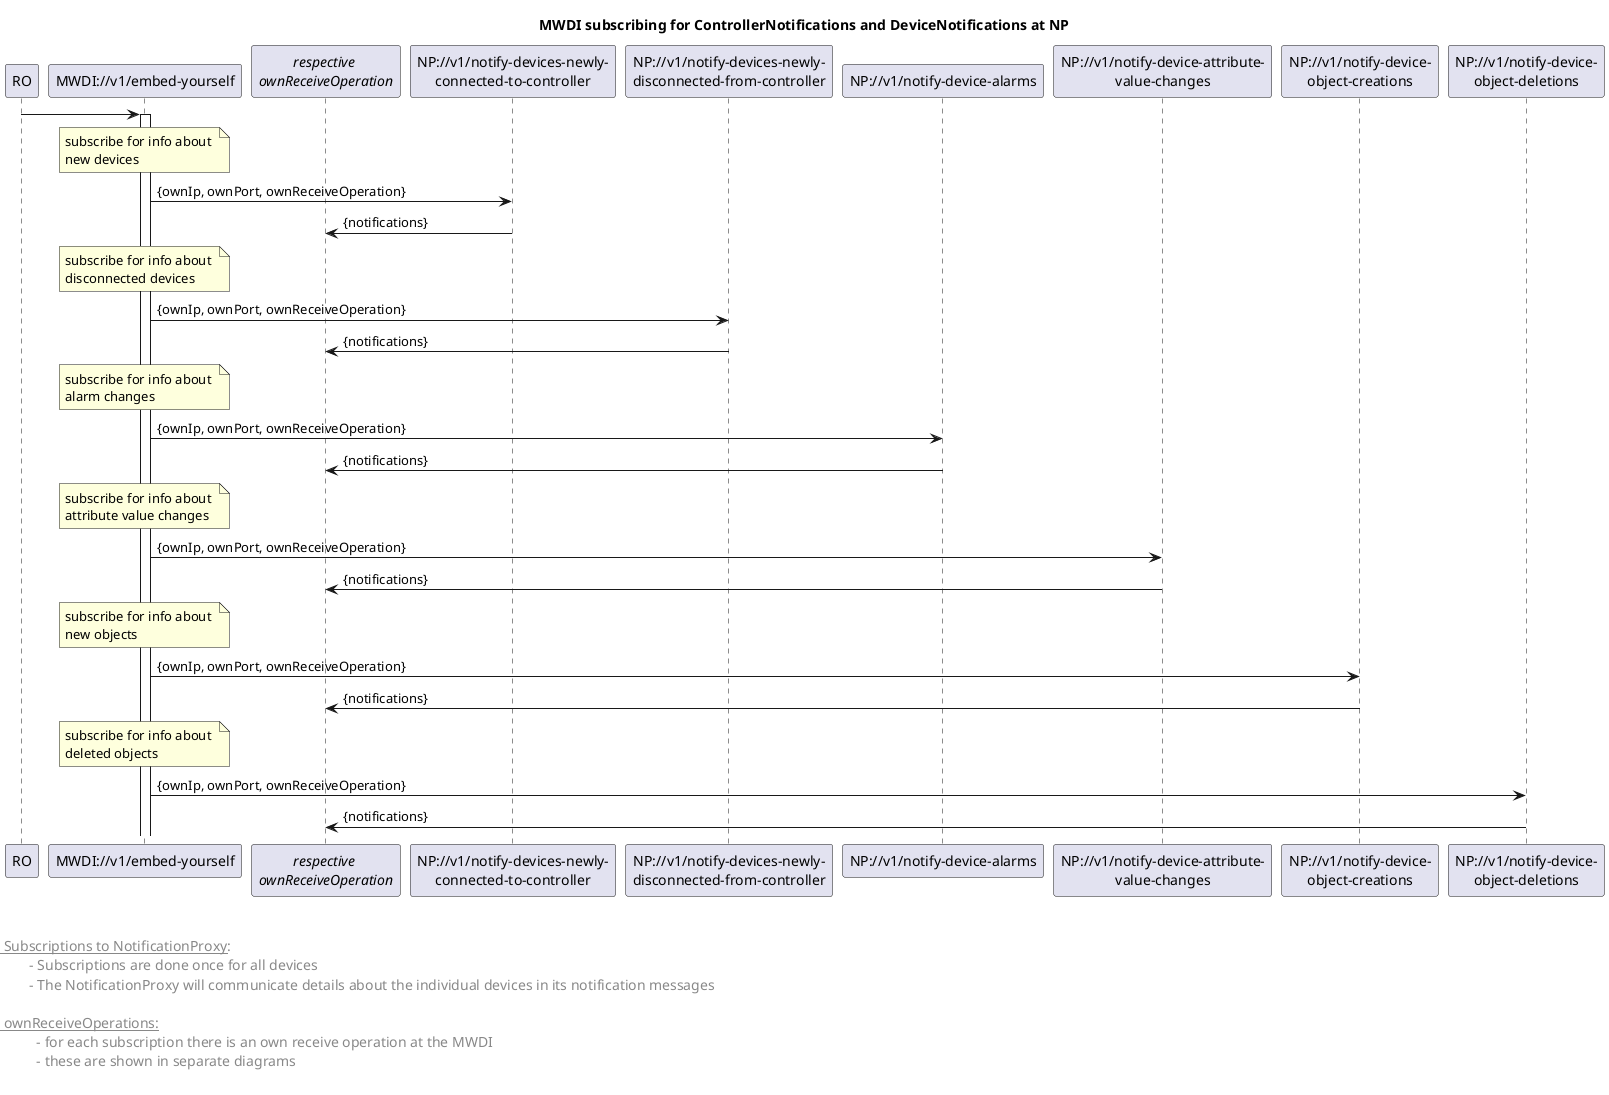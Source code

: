 @startuml 00x_subscribeAtNotificationProxy
skinparam responseMessageBelowArrow true
skinparam participant {
  StereotypeFontSize 12  
}

title MWDI subscribing for ControllerNotifications and DeviceNotifications at NP

'participants
participant "RO" as ro
participant "MWDI://v1/embed-yourself" as mwdi
participant "<i>respective</i> \n<i>ownReceiveOperation</i>" as receivers
participant "NP://v1/notify-devices-newly-\nconnected-to-controller" as npnew
participant "NP://v1/notify-devices-newly-\ndisconnected-from-controller" as npdisconnected
participant "NP://v1/notify-device-alarms" as npalarm
participant "NP://v1/notify-device-attribute-\nvalue-changes" as npattributechange
participant "NP://v1/notify-device-\nobject-creations" as npobjcreate
participant "NP://v1/notify-device-\nobject-deletions" as npobjdelete

ro -> mwdi
activate mwdi

note over mwdi: subscribe for info about \nnew devices
mwdi -> npnew: {ownIp, ownPort, ownReceiveOperation}
npnew -> receivers: {notifications}

note over mwdi: subscribe for info about \ndisconnected devices
mwdi -> npdisconnected: {ownIp, ownPort, ownReceiveOperation}
npdisconnected -> receivers: {notifications}

note over mwdi: subscribe for info about \nalarm changes
mwdi -> npalarm: {ownIp, ownPort, ownReceiveOperation}
npalarm -> receivers: {notifications}

note over mwdi: subscribe for info about \nattribute value changes
mwdi -> npattributechange: {ownIp, ownPort, ownReceiveOperation}
npattributechange -> receivers: {notifications}

note over mwdi: subscribe for info about \nnew objects
mwdi -> npobjcreate: {ownIp, ownPort, ownReceiveOperation}
npobjcreate -> receivers: {notifications}

note over mwdi: subscribe for info about \ndeleted objects
mwdi -> npobjdelete: {ownIp, ownPort, ownReceiveOperation}
npobjdelete -> receivers: {notifications}





left footer 


<u> Subscriptions to NotificationProxy</u>:
\t- Subscriptions are done once for all devices
\t- The NotificationProxy will communicate details about the individual devices in its notification messages

<u> ownReceiveOperations:</u>
\t  - for each subscription there is an own receive operation at the MWDI
\t  - these are shown in separate diagrams

end footer


<style>
footer {
  HorizontalAlignment left
  FontSize 14
}
</style>

@enduml